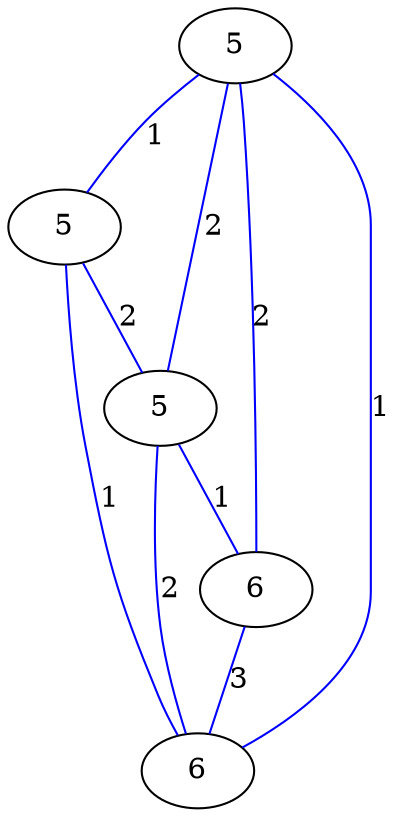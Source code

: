 graph G {
	0 [label="5"];
	1 [label="5"];
	2 [label="5"];
	3 [label="6"];
	4 [label="6"];
	0 -- 1 [label="1", color=blue];
	0 -- 2 [label="2", color=blue];
	0 -- 3 [label="2", color=blue];
	0 -- 4 [label="1", color=blue];
	1 -- 2 [label="2", color=blue];
	1 -- 4 [label="1", color=blue];
	2 -- 3 [label="1", color=blue];
	2 -- 4 [label="2", color=blue];
	3 -- 4 [label="3", color=blue];
}